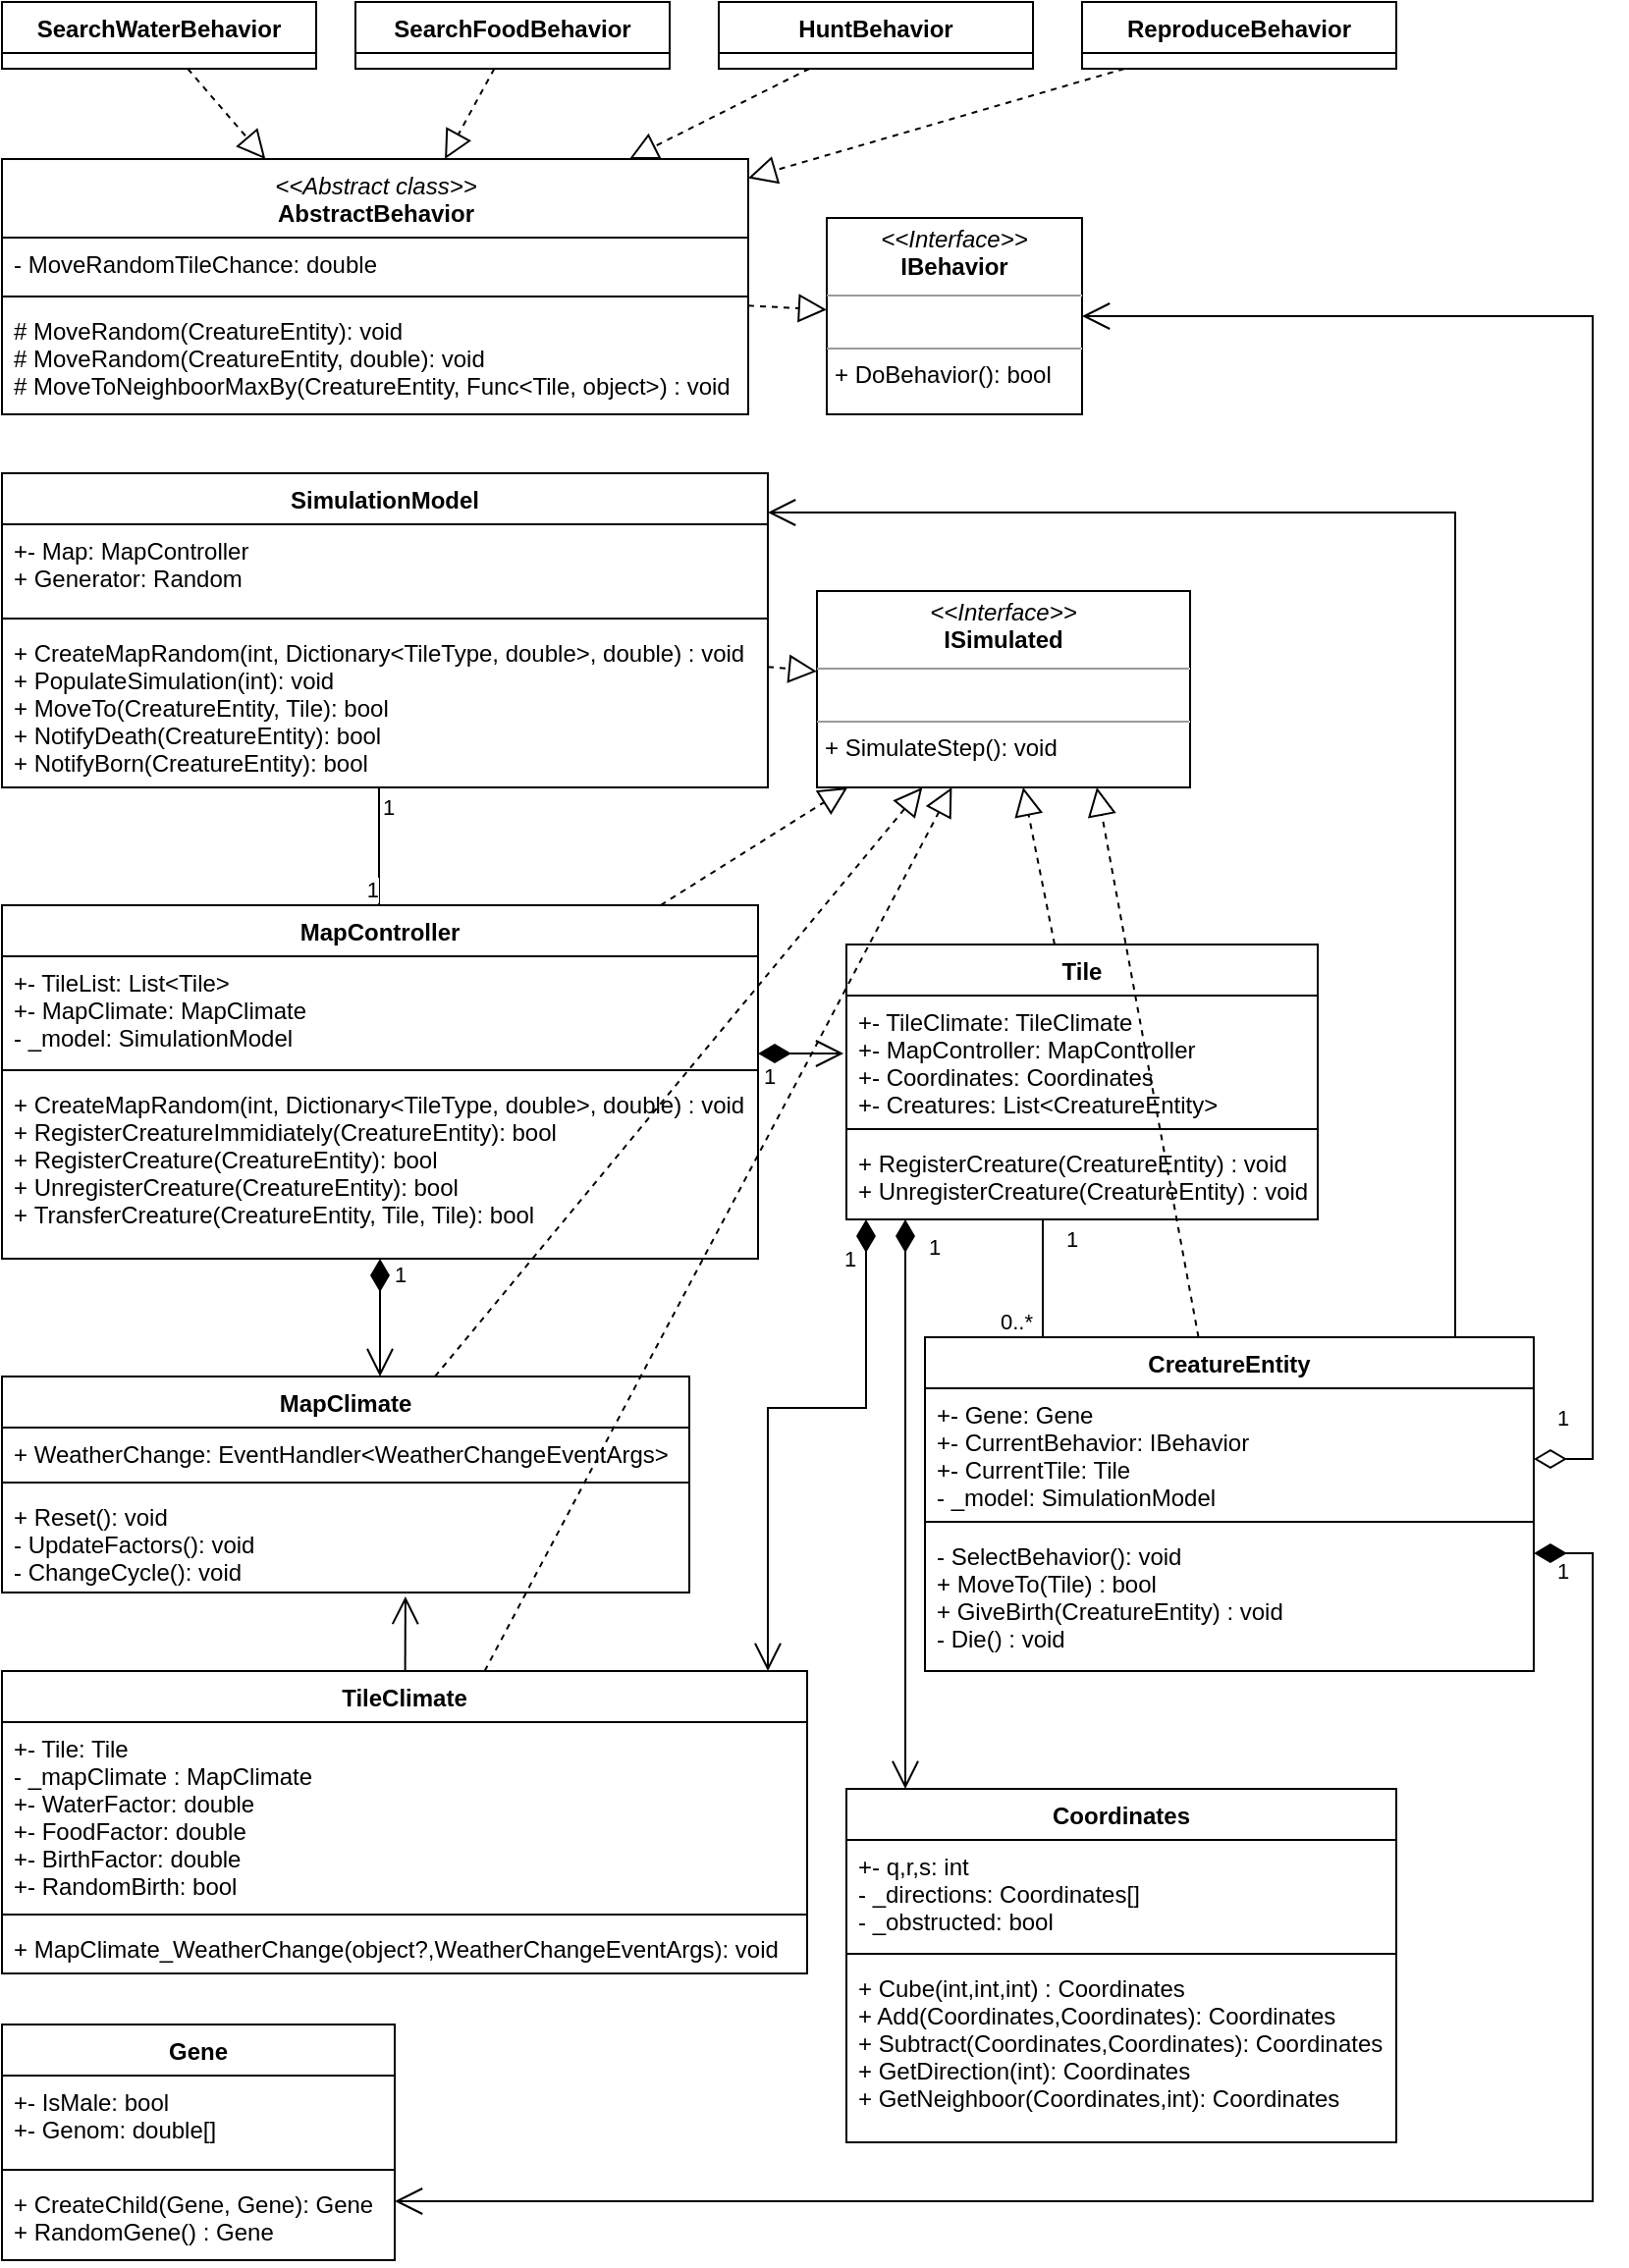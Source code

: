 <mxfile version="17.4.5" type="device"><diagram id="NXbVihIPCq2T1thtaOVZ" name="Page-1"><mxGraphModel dx="1497" dy="742" grid="1" gridSize="10" guides="1" tooltips="1" connect="1" arrows="1" fold="1" page="1" pageScale="1" pageWidth="827" pageHeight="1169" math="0" shadow="0"><root><mxCell id="0"/><mxCell id="1" parent="0"/><mxCell id="KNJFSg-WG_PmWsRkMeY_-1" value="Gene" style="swimlane;fontStyle=1;align=center;verticalAlign=top;childLayout=stackLayout;horizontal=1;startSize=26;horizontalStack=0;resizeParent=1;resizeParentMax=0;resizeLast=0;collapsible=1;marginBottom=0;" parent="1" vertex="1"><mxGeometry y="1040" width="200" height="120" as="geometry"/></mxCell><mxCell id="KNJFSg-WG_PmWsRkMeY_-2" value="+- IsMale: bool&#10;+- Genom: double[]&#10;" style="text;strokeColor=none;fillColor=none;align=left;verticalAlign=top;spacingLeft=4;spacingRight=4;overflow=hidden;rotatable=0;points=[[0,0.5],[1,0.5]];portConstraint=eastwest;" parent="KNJFSg-WG_PmWsRkMeY_-1" vertex="1"><mxGeometry y="26" width="200" height="44" as="geometry"/></mxCell><mxCell id="KNJFSg-WG_PmWsRkMeY_-3" value="" style="line;strokeWidth=1;fillColor=none;align=left;verticalAlign=middle;spacingTop=-1;spacingLeft=3;spacingRight=3;rotatable=0;labelPosition=right;points=[];portConstraint=eastwest;" parent="KNJFSg-WG_PmWsRkMeY_-1" vertex="1"><mxGeometry y="70" width="200" height="8" as="geometry"/></mxCell><mxCell id="KNJFSg-WG_PmWsRkMeY_-4" value="+ CreateChild(Gene, Gene): Gene&#10;+ RandomGene() : Gene&#10;" style="text;strokeColor=none;fillColor=none;align=left;verticalAlign=top;spacingLeft=4;spacingRight=4;overflow=hidden;rotatable=0;points=[[0,0.5],[1,0.5]];portConstraint=eastwest;" parent="KNJFSg-WG_PmWsRkMeY_-1" vertex="1"><mxGeometry y="78" width="200" height="42" as="geometry"/></mxCell><mxCell id="KNJFSg-WG_PmWsRkMeY_-43" value="&lt;p style=&quot;margin: 0px ; margin-top: 4px ; text-align: center&quot;&gt;&lt;i&gt;&amp;lt;&amp;lt;Interface&amp;gt;&amp;gt;&lt;/i&gt;&lt;br&gt;&lt;b&gt;IBehavior&lt;/b&gt;&lt;/p&gt;&lt;hr size=&quot;1&quot;&gt;&lt;p style=&quot;margin: 0px ; margin-left: 4px&quot;&gt;&lt;br&gt;&lt;/p&gt;&lt;hr size=&quot;1&quot;&gt;&lt;p style=&quot;margin: 0px ; margin-left: 4px&quot;&gt;+ DoBehavior(): bool&lt;/p&gt;" style="verticalAlign=top;align=left;overflow=fill;fontSize=12;fontFamily=Helvetica;html=1;" parent="1" vertex="1"><mxGeometry x="420" y="120" width="130" height="100" as="geometry"/></mxCell><mxCell id="KNJFSg-WG_PmWsRkMeY_-48" value="CreatureEntity" style="swimlane;fontStyle=1;align=center;verticalAlign=top;childLayout=stackLayout;horizontal=1;startSize=26;horizontalStack=0;resizeParent=1;resizeParentMax=0;resizeLast=0;collapsible=1;marginBottom=0;" parent="1" vertex="1"><mxGeometry x="470" y="690" width="310" height="170" as="geometry"/></mxCell><mxCell id="KNJFSg-WG_PmWsRkMeY_-49" value="+- Gene: Gene&#10;+- CurrentBehavior: IBehavior&#10;+- CurrentTile: Tile&#10;- _model: SimulationModel" style="text;strokeColor=none;fillColor=none;align=left;verticalAlign=top;spacingLeft=4;spacingRight=4;overflow=hidden;rotatable=0;points=[[0,0.5],[1,0.5]];portConstraint=eastwest;" parent="KNJFSg-WG_PmWsRkMeY_-48" vertex="1"><mxGeometry y="26" width="310" height="64" as="geometry"/></mxCell><mxCell id="KNJFSg-WG_PmWsRkMeY_-50" value="" style="line;strokeWidth=1;fillColor=none;align=left;verticalAlign=middle;spacingTop=-1;spacingLeft=3;spacingRight=3;rotatable=0;labelPosition=right;points=[];portConstraint=eastwest;" parent="KNJFSg-WG_PmWsRkMeY_-48" vertex="1"><mxGeometry y="90" width="310" height="8" as="geometry"/></mxCell><mxCell id="KNJFSg-WG_PmWsRkMeY_-51" value="- SelectBehavior(): void&#10;+ MoveTo(Tile) : bool&#10;+ GiveBirth(CreatureEntity) : void&#10;- Die() : void" style="text;strokeColor=none;fillColor=none;align=left;verticalAlign=top;spacingLeft=4;spacingRight=4;overflow=hidden;rotatable=0;points=[[0,0.5],[1,0.5]];portConstraint=eastwest;" parent="KNJFSg-WG_PmWsRkMeY_-48" vertex="1"><mxGeometry y="98" width="310" height="72" as="geometry"/></mxCell><mxCell id="KNJFSg-WG_PmWsRkMeY_-52" value="1" style="endArrow=open;html=1;endSize=12;startArrow=diamondThin;startSize=14;startFill=1;edgeStyle=orthogonalEdgeStyle;align=left;verticalAlign=bottom;rounded=0;" parent="1" source="KNJFSg-WG_PmWsRkMeY_-48" target="KNJFSg-WG_PmWsRkMeY_-1" edge="1"><mxGeometry x="-0.979" y="-18" relative="1" as="geometry"><mxPoint x="240" y="170" as="sourcePoint"/><mxPoint x="680" y="150" as="targetPoint"/><mxPoint as="offset"/><Array as="points"><mxPoint x="810" y="800"/><mxPoint x="810" y="1130"/></Array></mxGeometry></mxCell><mxCell id="KNJFSg-WG_PmWsRkMeY_-54" value="1" style="endArrow=open;html=1;endSize=12;startArrow=diamondThin;startSize=14;startFill=0;edgeStyle=orthogonalEdgeStyle;align=left;verticalAlign=bottom;rounded=0;entryX=1;entryY=0.5;entryDx=0;entryDy=0;" parent="1" source="KNJFSg-WG_PmWsRkMeY_-48" target="KNJFSg-WG_PmWsRkMeY_-43" edge="1"><mxGeometry x="-0.977" y="12" relative="1" as="geometry"><mxPoint x="520" y="290" as="sourcePoint"/><mxPoint x="640" y="250" as="targetPoint"/><mxPoint as="offset"/><Array as="points"><mxPoint x="810" y="752"/><mxPoint x="810" y="170"/></Array></mxGeometry></mxCell><mxCell id="KNJFSg-WG_PmWsRkMeY_-56" value="SearchWaterBehavior" style="swimlane;fontStyle=1;align=center;verticalAlign=top;childLayout=stackLayout;horizontal=1;startSize=26;horizontalStack=0;resizeParent=1;resizeParentMax=0;resizeLast=0;collapsible=1;marginBottom=0;" parent="1" vertex="1"><mxGeometry y="10" width="160" height="34" as="geometry"/></mxCell><mxCell id="KNJFSg-WG_PmWsRkMeY_-60" value="SearchFoodBehavior" style="swimlane;fontStyle=1;align=center;verticalAlign=top;childLayout=stackLayout;horizontal=1;startSize=26;horizontalStack=0;resizeParent=1;resizeParentMax=0;resizeLast=0;collapsible=1;marginBottom=0;" parent="1" vertex="1"><mxGeometry x="180" y="10" width="160" height="34" as="geometry"><mxRectangle x="210" y="40" width="110" height="26" as="alternateBounds"/></mxGeometry></mxCell><mxCell id="KNJFSg-WG_PmWsRkMeY_-64" value="HuntBehavior" style="swimlane;fontStyle=1;align=center;verticalAlign=top;childLayout=stackLayout;horizontal=1;startSize=26;horizontalStack=0;resizeParent=1;resizeParentMax=0;resizeLast=0;collapsible=1;marginBottom=0;" parent="1" vertex="1"><mxGeometry x="365" y="10" width="160" height="34" as="geometry"/></mxCell><mxCell id="KNJFSg-WG_PmWsRkMeY_-68" value="ReproduceBehavior" style="swimlane;fontStyle=1;align=center;verticalAlign=top;childLayout=stackLayout;horizontal=1;startSize=26;horizontalStack=0;resizeParent=1;resizeParentMax=0;resizeLast=0;collapsible=1;marginBottom=0;" parent="1" vertex="1"><mxGeometry x="550" y="10" width="160" height="34" as="geometry"/></mxCell><mxCell id="KNJFSg-WG_PmWsRkMeY_-80" value="MapController" style="swimlane;fontStyle=1;align=center;verticalAlign=top;childLayout=stackLayout;horizontal=1;startSize=26;horizontalStack=0;resizeParent=1;resizeParentMax=0;resizeLast=0;collapsible=1;marginBottom=0;" parent="1" vertex="1"><mxGeometry y="470" width="385" height="180" as="geometry"/></mxCell><mxCell id="KNJFSg-WG_PmWsRkMeY_-81" value="+- TileList: List&lt;Tile&gt;&#10;+- MapClimate: MapClimate&#10;- _model: SimulationModel" style="text;strokeColor=none;fillColor=none;align=left;verticalAlign=top;spacingLeft=4;spacingRight=4;overflow=hidden;rotatable=0;points=[[0,0.5],[1,0.5]];portConstraint=eastwest;" parent="KNJFSg-WG_PmWsRkMeY_-80" vertex="1"><mxGeometry y="26" width="385" height="54" as="geometry"/></mxCell><mxCell id="KNJFSg-WG_PmWsRkMeY_-82" value="" style="line;strokeWidth=1;fillColor=none;align=left;verticalAlign=middle;spacingTop=-1;spacingLeft=3;spacingRight=3;rotatable=0;labelPosition=right;points=[];portConstraint=eastwest;" parent="KNJFSg-WG_PmWsRkMeY_-80" vertex="1"><mxGeometry y="80" width="385" height="8" as="geometry"/></mxCell><mxCell id="KNJFSg-WG_PmWsRkMeY_-83" value="+ CreateMapRandom(int, Dictionary&lt;TileType, double&gt;, double) : void&#10;+ RegisterCreatureImmidiately(CreatureEntity): bool&#10;+ RegisterCreature(CreatureEntity): bool&#10;+ UnregisterCreature(CreatureEntity): bool &#10;+ TransferCreature(CreatureEntity, Tile, Tile): bool" style="text;strokeColor=none;fillColor=none;align=left;verticalAlign=top;spacingLeft=4;spacingRight=4;overflow=hidden;rotatable=0;points=[[0,0.5],[1,0.5]];portConstraint=eastwest;" parent="KNJFSg-WG_PmWsRkMeY_-80" vertex="1"><mxGeometry y="88" width="385" height="92" as="geometry"/></mxCell><mxCell id="KNJFSg-WG_PmWsRkMeY_-84" value="Tile" style="swimlane;fontStyle=1;align=center;verticalAlign=top;childLayout=stackLayout;horizontal=1;startSize=26;horizontalStack=0;resizeParent=1;resizeParentMax=0;resizeLast=0;collapsible=1;marginBottom=0;" parent="1" vertex="1"><mxGeometry x="430" y="490" width="240" height="140" as="geometry"/></mxCell><mxCell id="KNJFSg-WG_PmWsRkMeY_-85" value="+- TileClimate: TileClimate&#10;+- MapController: MapController&#10;+- Coordinates: Coordinates&#10;+- Creatures: List&lt;CreatureEntity&gt;" style="text;strokeColor=none;fillColor=none;align=left;verticalAlign=top;spacingLeft=4;spacingRight=4;overflow=hidden;rotatable=0;points=[[0,0.5],[1,0.5]];portConstraint=eastwest;" parent="KNJFSg-WG_PmWsRkMeY_-84" vertex="1"><mxGeometry y="26" width="240" height="64" as="geometry"/></mxCell><mxCell id="KNJFSg-WG_PmWsRkMeY_-86" value="" style="line;strokeWidth=1;fillColor=none;align=left;verticalAlign=middle;spacingTop=-1;spacingLeft=3;spacingRight=3;rotatable=0;labelPosition=right;points=[];portConstraint=eastwest;" parent="KNJFSg-WG_PmWsRkMeY_-84" vertex="1"><mxGeometry y="90" width="240" height="8" as="geometry"/></mxCell><mxCell id="KNJFSg-WG_PmWsRkMeY_-87" value="+ RegisterCreature(CreatureEntity) : void&#10;+ UnregisterCreature(CreatureEntity) : void" style="text;strokeColor=none;fillColor=none;align=left;verticalAlign=top;spacingLeft=4;spacingRight=4;overflow=hidden;rotatable=0;points=[[0,0.5],[1,0.5]];portConstraint=eastwest;" parent="KNJFSg-WG_PmWsRkMeY_-84" vertex="1"><mxGeometry y="98" width="240" height="42" as="geometry"/></mxCell><mxCell id="KNJFSg-WG_PmWsRkMeY_-92" value="MapClimate" style="swimlane;fontStyle=1;align=center;verticalAlign=top;childLayout=stackLayout;horizontal=1;startSize=26;horizontalStack=0;resizeParent=1;resizeParentMax=0;resizeLast=0;collapsible=1;marginBottom=0;" parent="1" vertex="1"><mxGeometry y="710" width="350" height="110" as="geometry"/></mxCell><mxCell id="KNJFSg-WG_PmWsRkMeY_-93" value="+ WeatherChange: EventHandler&lt;WeatherChangeEventArgs&gt;" style="text;strokeColor=none;fillColor=none;align=left;verticalAlign=top;spacingLeft=4;spacingRight=4;overflow=hidden;rotatable=0;points=[[0,0.5],[1,0.5]];portConstraint=eastwest;" parent="KNJFSg-WG_PmWsRkMeY_-92" vertex="1"><mxGeometry y="26" width="350" height="24" as="geometry"/></mxCell><mxCell id="KNJFSg-WG_PmWsRkMeY_-94" value="" style="line;strokeWidth=1;fillColor=none;align=left;verticalAlign=middle;spacingTop=-1;spacingLeft=3;spacingRight=3;rotatable=0;labelPosition=right;points=[];portConstraint=eastwest;" parent="KNJFSg-WG_PmWsRkMeY_-92" vertex="1"><mxGeometry y="50" width="350" height="8" as="geometry"/></mxCell><mxCell id="KNJFSg-WG_PmWsRkMeY_-95" value="+ Reset(): void&#10;- UpdateFactors(): void&#10;- ChangeCycle(): void" style="text;strokeColor=none;fillColor=none;align=left;verticalAlign=top;spacingLeft=4;spacingRight=4;overflow=hidden;rotatable=0;points=[[0,0.5],[1,0.5]];portConstraint=eastwest;" parent="KNJFSg-WG_PmWsRkMeY_-92" vertex="1"><mxGeometry y="58" width="350" height="52" as="geometry"/></mxCell><mxCell id="KNJFSg-WG_PmWsRkMeY_-96" value="TileClimate" style="swimlane;fontStyle=1;align=center;verticalAlign=top;childLayout=stackLayout;horizontal=1;startSize=26;horizontalStack=0;resizeParent=1;resizeParentMax=0;resizeLast=0;collapsible=1;marginBottom=0;" parent="1" vertex="1"><mxGeometry y="860" width="410" height="154" as="geometry"/></mxCell><mxCell id="KNJFSg-WG_PmWsRkMeY_-97" value="+- Tile: Tile&#10;- _mapClimate : MapClimate&#10;+- WaterFactor: double&#10;+- FoodFactor: double&#10;+- BirthFactor: double&#10;+- RandomBirth: bool" style="text;strokeColor=none;fillColor=none;align=left;verticalAlign=top;spacingLeft=4;spacingRight=4;overflow=hidden;rotatable=0;points=[[0,0.5],[1,0.5]];portConstraint=eastwest;" parent="KNJFSg-WG_PmWsRkMeY_-96" vertex="1"><mxGeometry y="26" width="410" height="94" as="geometry"/></mxCell><mxCell id="KNJFSg-WG_PmWsRkMeY_-98" value="" style="line;strokeWidth=1;fillColor=none;align=left;verticalAlign=middle;spacingTop=-1;spacingLeft=3;spacingRight=3;rotatable=0;labelPosition=right;points=[];portConstraint=eastwest;" parent="KNJFSg-WG_PmWsRkMeY_-96" vertex="1"><mxGeometry y="120" width="410" height="8" as="geometry"/></mxCell><mxCell id="KNJFSg-WG_PmWsRkMeY_-99" value="+ MapClimate_WeatherChange(object?,WeatherChangeEventArgs): void" style="text;strokeColor=none;fillColor=none;align=left;verticalAlign=top;spacingLeft=4;spacingRight=4;overflow=hidden;rotatable=0;points=[[0,0.5],[1,0.5]];portConstraint=eastwest;" parent="KNJFSg-WG_PmWsRkMeY_-96" vertex="1"><mxGeometry y="128" width="410" height="26" as="geometry"/></mxCell><mxCell id="KNJFSg-WG_PmWsRkMeY_-104" value="SimulationModel" style="swimlane;fontStyle=1;align=center;verticalAlign=top;childLayout=stackLayout;horizontal=1;startSize=26;horizontalStack=0;resizeParent=1;resizeParentMax=0;resizeLast=0;collapsible=1;marginBottom=0;" parent="1" vertex="1"><mxGeometry y="250" width="390" height="160" as="geometry"/></mxCell><mxCell id="KNJFSg-WG_PmWsRkMeY_-105" value="+- Map: MapController&#10;+ Generator: Random" style="text;strokeColor=none;fillColor=none;align=left;verticalAlign=top;spacingLeft=4;spacingRight=4;overflow=hidden;rotatable=0;points=[[0,0.5],[1,0.5]];portConstraint=eastwest;" parent="KNJFSg-WG_PmWsRkMeY_-104" vertex="1"><mxGeometry y="26" width="390" height="44" as="geometry"/></mxCell><mxCell id="KNJFSg-WG_PmWsRkMeY_-106" value="" style="line;strokeWidth=1;fillColor=none;align=left;verticalAlign=middle;spacingTop=-1;spacingLeft=3;spacingRight=3;rotatable=0;labelPosition=right;points=[];portConstraint=eastwest;" parent="KNJFSg-WG_PmWsRkMeY_-104" vertex="1"><mxGeometry y="70" width="390" height="8" as="geometry"/></mxCell><mxCell id="KNJFSg-WG_PmWsRkMeY_-107" value="+ CreateMapRandom(int, Dictionary&lt;TileType, double&gt;, double) : void&#10;+ PopulateSimulation(int): void&#10;+ MoveTo(CreatureEntity, Tile): bool&#10;+ NotifyDeath(CreatureEntity): bool&#10;+ NotifyBorn(CreatureEntity): bool" style="text;strokeColor=none;fillColor=none;align=left;verticalAlign=top;spacingLeft=4;spacingRight=4;overflow=hidden;rotatable=0;points=[[0,0.5],[1,0.5]];portConstraint=eastwest;" parent="KNJFSg-WG_PmWsRkMeY_-104" vertex="1"><mxGeometry y="78" width="390" height="82" as="geometry"/></mxCell><mxCell id="KNJFSg-WG_PmWsRkMeY_-112" value="" style="endArrow=block;dashed=1;endFill=0;endSize=12;html=1;rounded=0;" parent="1" source="KNJFSg-WG_PmWsRkMeY_-68" target="QwKn0YzZzqVlDJcKkue2-1" edge="1"><mxGeometry width="160" relative="1" as="geometry"><mxPoint x="500" y="450" as="sourcePoint"/><mxPoint x="480" y="10" as="targetPoint"/></mxGeometry></mxCell><mxCell id="KNJFSg-WG_PmWsRkMeY_-113" value="" style="endArrow=block;dashed=1;endFill=0;endSize=12;html=1;rounded=0;" parent="1" source="KNJFSg-WG_PmWsRkMeY_-64" target="QwKn0YzZzqVlDJcKkue2-1" edge="1"><mxGeometry width="160" relative="1" as="geometry"><mxPoint x="486.02" y="-24" as="sourcePoint"/><mxPoint x="390" y="28.278" as="targetPoint"/></mxGeometry></mxCell><mxCell id="KNJFSg-WG_PmWsRkMeY_-114" value="" style="endArrow=block;dashed=1;endFill=0;endSize=12;html=1;rounded=0;" parent="1" source="KNJFSg-WG_PmWsRkMeY_-60" target="QwKn0YzZzqVlDJcKkue2-1" edge="1"><mxGeometry width="160" relative="1" as="geometry"><mxPoint x="496.02" y="-14" as="sourcePoint"/><mxPoint x="400" y="38.278" as="targetPoint"/></mxGeometry></mxCell><mxCell id="KNJFSg-WG_PmWsRkMeY_-115" value="" style="endArrow=block;dashed=1;endFill=0;endSize=12;html=1;rounded=0;" parent="1" source="KNJFSg-WG_PmWsRkMeY_-56" target="QwKn0YzZzqVlDJcKkue2-1" edge="1"><mxGeometry width="160" relative="1" as="geometry"><mxPoint x="506.02" y="-4" as="sourcePoint"/><mxPoint x="410" y="48.278" as="targetPoint"/></mxGeometry></mxCell><mxCell id="KNJFSg-WG_PmWsRkMeY_-121" value="" style="endArrow=none;html=1;edgeStyle=orthogonalEdgeStyle;rounded=0;" parent="1" source="KNJFSg-WG_PmWsRkMeY_-104" target="KNJFSg-WG_PmWsRkMeY_-80" edge="1"><mxGeometry relative="1" as="geometry"><mxPoint x="230" y="550" as="sourcePoint"/><mxPoint x="390" y="550" as="targetPoint"/><Array as="points"><mxPoint x="192" y="430"/><mxPoint x="192" y="430"/></Array></mxGeometry></mxCell><mxCell id="KNJFSg-WG_PmWsRkMeY_-122" value="1" style="edgeLabel;resizable=0;html=1;align=left;verticalAlign=bottom;" parent="KNJFSg-WG_PmWsRkMeY_-121" connectable="0" vertex="1"><mxGeometry x="-1" relative="1" as="geometry"><mxPoint y="18" as="offset"/></mxGeometry></mxCell><mxCell id="KNJFSg-WG_PmWsRkMeY_-123" value="1" style="edgeLabel;resizable=0;html=1;align=right;verticalAlign=bottom;" parent="KNJFSg-WG_PmWsRkMeY_-121" connectable="0" vertex="1"><mxGeometry x="1" relative="1" as="geometry"/></mxCell><mxCell id="KNJFSg-WG_PmWsRkMeY_-125" value="1" style="endArrow=open;html=1;endSize=12;startArrow=diamondThin;startSize=14;startFill=1;edgeStyle=orthogonalEdgeStyle;align=left;verticalAlign=bottom;rounded=0;" parent="1" source="KNJFSg-WG_PmWsRkMeY_-80" target="KNJFSg-WG_PmWsRkMeY_-92" edge="1"><mxGeometry x="-0.429" y="5" relative="1" as="geometry"><mxPoint x="440" y="710" as="sourcePoint"/><mxPoint x="600" y="710" as="targetPoint"/><mxPoint as="offset"/><Array as="points"><mxPoint x="175" y="650"/><mxPoint x="175" y="650"/></Array></mxGeometry></mxCell><mxCell id="KNJFSg-WG_PmWsRkMeY_-126" value="" style="endArrow=none;html=1;edgeStyle=orthogonalEdgeStyle;rounded=0;" parent="1" source="KNJFSg-WG_PmWsRkMeY_-84" target="KNJFSg-WG_PmWsRkMeY_-48" edge="1"><mxGeometry relative="1" as="geometry"><mxPoint x="520" y="500" as="sourcePoint"/><mxPoint x="680" y="500" as="targetPoint"/><Array as="points"><mxPoint x="530" y="670"/><mxPoint x="530" y="670"/></Array></mxGeometry></mxCell><mxCell id="KNJFSg-WG_PmWsRkMeY_-127" value="1" style="edgeLabel;resizable=0;html=1;align=left;verticalAlign=bottom;" parent="KNJFSg-WG_PmWsRkMeY_-126" connectable="0" vertex="1"><mxGeometry x="-1" relative="1" as="geometry"><mxPoint x="10" y="18" as="offset"/></mxGeometry></mxCell><mxCell id="KNJFSg-WG_PmWsRkMeY_-128" value="0..*" style="edgeLabel;resizable=0;html=1;align=right;verticalAlign=bottom;" parent="KNJFSg-WG_PmWsRkMeY_-126" connectable="0" vertex="1"><mxGeometry x="1" relative="1" as="geometry"><mxPoint x="-5" as="offset"/></mxGeometry></mxCell><mxCell id="KNJFSg-WG_PmWsRkMeY_-129" value="1" style="endArrow=open;html=1;endSize=12;startArrow=diamondThin;startSize=14;startFill=1;edgeStyle=orthogonalEdgeStyle;align=left;verticalAlign=bottom;rounded=0;" parent="1" source="KNJFSg-WG_PmWsRkMeY_-84" target="KNJFSg-WG_PmWsRkMeY_-96" edge="1"><mxGeometry x="-0.793" y="-13" relative="1" as="geometry"><mxPoint x="420" y="670" as="sourcePoint"/><mxPoint x="425" y="660" as="targetPoint"/><mxPoint as="offset"/><Array as="points"><mxPoint x="440" y="726"/><mxPoint x="390" y="726"/></Array></mxGeometry></mxCell><mxCell id="KNJFSg-WG_PmWsRkMeY_-132" value="1" style="endArrow=open;html=1;endSize=12;startArrow=diamondThin;startSize=14;startFill=1;edgeStyle=orthogonalEdgeStyle;align=left;verticalAlign=bottom;rounded=0;entryX=-0.006;entryY=0.461;entryDx=0;entryDy=0;entryPerimeter=0;" parent="1" source="KNJFSg-WG_PmWsRkMeY_-80" target="KNJFSg-WG_PmWsRkMeY_-85" edge="1"><mxGeometry x="-0.943" y="-20" relative="1" as="geometry"><mxPoint x="370" y="540" as="sourcePoint"/><mxPoint x="660" y="570" as="targetPoint"/><mxPoint as="offset"/><Array as="points"><mxPoint x="407" y="546"/></Array></mxGeometry></mxCell><mxCell id="zUnhGRHl24Qg7pDSaPSS-2" value="&lt;p style=&quot;margin: 0px ; margin-top: 4px ; text-align: center&quot;&gt;&lt;i&gt;&amp;lt;&amp;lt;Interface&amp;gt;&amp;gt;&lt;/i&gt;&lt;br&gt;&lt;b&gt;ISimulated&lt;/b&gt;&lt;/p&gt;&lt;hr size=&quot;1&quot;&gt;&lt;p style=&quot;margin: 0px ; margin-left: 4px&quot;&gt;&lt;br&gt;&lt;/p&gt;&lt;hr size=&quot;1&quot;&gt;&lt;p style=&quot;margin: 0px ; margin-left: 4px&quot;&gt;+ SimulateStep(): void&lt;/p&gt;" style="verticalAlign=top;align=left;overflow=fill;fontSize=12;fontFamily=Helvetica;html=1;" parent="1" vertex="1"><mxGeometry x="415" y="310" width="190" height="100" as="geometry"/></mxCell><mxCell id="zUnhGRHl24Qg7pDSaPSS-3" value="" style="endArrow=block;dashed=1;endFill=0;endSize=12;html=1;rounded=0;entryX=0.75;entryY=1;entryDx=0;entryDy=0;" parent="1" source="KNJFSg-WG_PmWsRkMeY_-48" target="zUnhGRHl24Qg7pDSaPSS-2" edge="1"><mxGeometry width="160" relative="1" as="geometry"><mxPoint x="110" y="130" as="sourcePoint"/><mxPoint x="270" y="130" as="targetPoint"/></mxGeometry></mxCell><mxCell id="zUnhGRHl24Qg7pDSaPSS-4" value="" style="endArrow=block;dashed=1;endFill=0;endSize=12;html=1;rounded=0;" parent="1" source="KNJFSg-WG_PmWsRkMeY_-104" target="zUnhGRHl24Qg7pDSaPSS-2" edge="1"><mxGeometry width="160" relative="1" as="geometry"><mxPoint x="210" y="550" as="sourcePoint"/><mxPoint x="370" y="550" as="targetPoint"/></mxGeometry></mxCell><mxCell id="zUnhGRHl24Qg7pDSaPSS-5" value="" style="endArrow=block;dashed=1;endFill=0;endSize=12;html=1;rounded=0;" parent="1" source="KNJFSg-WG_PmWsRkMeY_-80" target="zUnhGRHl24Qg7pDSaPSS-2" edge="1"><mxGeometry width="160" relative="1" as="geometry"><mxPoint x="140" y="520" as="sourcePoint"/><mxPoint x="300" y="520" as="targetPoint"/></mxGeometry></mxCell><mxCell id="zUnhGRHl24Qg7pDSaPSS-6" value="" style="endArrow=block;dashed=1;endFill=0;endSize=12;html=1;rounded=0;" parent="1" source="KNJFSg-WG_PmWsRkMeY_-92" target="zUnhGRHl24Qg7pDSaPSS-2" edge="1"><mxGeometry width="160" relative="1" as="geometry"><mxPoint x="340" y="640" as="sourcePoint"/><mxPoint x="500" y="640" as="targetPoint"/></mxGeometry></mxCell><mxCell id="zUnhGRHl24Qg7pDSaPSS-7" value="" style="endArrow=block;dashed=1;endFill=0;endSize=12;html=1;rounded=0;" parent="1" source="KNJFSg-WG_PmWsRkMeY_-96" target="zUnhGRHl24Qg7pDSaPSS-2" edge="1"><mxGeometry width="160" relative="1" as="geometry"><mxPoint x="380" y="700" as="sourcePoint"/><mxPoint x="540" y="700" as="targetPoint"/><Array as="points"><mxPoint x="410" y="550"/></Array></mxGeometry></mxCell><mxCell id="zUnhGRHl24Qg7pDSaPSS-8" value="" style="endArrow=block;dashed=1;endFill=0;endSize=12;html=1;rounded=0;" parent="1" source="KNJFSg-WG_PmWsRkMeY_-84" target="zUnhGRHl24Qg7pDSaPSS-2" edge="1"><mxGeometry width="160" relative="1" as="geometry"><mxPoint x="600" y="540" as="sourcePoint"/><mxPoint x="760" y="540" as="targetPoint"/></mxGeometry></mxCell><mxCell id="zUnhGRHl24Qg7pDSaPSS-10" value="Coordinates" style="swimlane;fontStyle=1;align=center;verticalAlign=top;childLayout=stackLayout;horizontal=1;startSize=26;horizontalStack=0;resizeParent=1;resizeParentMax=0;resizeLast=0;collapsible=1;marginBottom=0;" parent="1" vertex="1"><mxGeometry x="430" y="920" width="280" height="180" as="geometry"/></mxCell><mxCell id="zUnhGRHl24Qg7pDSaPSS-11" value="+- q,r,s: int&#10;- _directions: Coordinates[]&#10;- _obstructed: bool" style="text;strokeColor=none;fillColor=none;align=left;verticalAlign=top;spacingLeft=4;spacingRight=4;overflow=hidden;rotatable=0;points=[[0,0.5],[1,0.5]];portConstraint=eastwest;" parent="zUnhGRHl24Qg7pDSaPSS-10" vertex="1"><mxGeometry y="26" width="280" height="54" as="geometry"/></mxCell><mxCell id="zUnhGRHl24Qg7pDSaPSS-12" value="" style="line;strokeWidth=1;fillColor=none;align=left;verticalAlign=middle;spacingTop=-1;spacingLeft=3;spacingRight=3;rotatable=0;labelPosition=right;points=[];portConstraint=eastwest;" parent="zUnhGRHl24Qg7pDSaPSS-10" vertex="1"><mxGeometry y="80" width="280" height="8" as="geometry"/></mxCell><mxCell id="zUnhGRHl24Qg7pDSaPSS-13" value="+ Cube(int,int,int) : Coordinates&#10;+ Add(Coordinates,Coordinates): Coordinates&#10;+ Subtract(Coordinates,Coordinates): Coordinates&#10;+ GetDirection(int): Coordinates&#10;+ GetNeighboor(Coordinates,int): Coordinates" style="text;strokeColor=none;fillColor=none;align=left;verticalAlign=top;spacingLeft=4;spacingRight=4;overflow=hidden;rotatable=0;points=[[0,0.5],[1,0.5]];portConstraint=eastwest;" parent="zUnhGRHl24Qg7pDSaPSS-10" vertex="1"><mxGeometry y="88" width="280" height="92" as="geometry"/></mxCell><mxCell id="zUnhGRHl24Qg7pDSaPSS-14" value="1" style="endArrow=open;html=1;endSize=12;startArrow=diamondThin;startSize=14;startFill=1;edgeStyle=orthogonalEdgeStyle;align=left;verticalAlign=bottom;rounded=0;" parent="1" source="KNJFSg-WG_PmWsRkMeY_-84" target="zUnhGRHl24Qg7pDSaPSS-10" edge="1"><mxGeometry x="-0.842" y="10" relative="1" as="geometry"><mxPoint x="910" y="670" as="sourcePoint"/><mxPoint x="490" y="590" as="targetPoint"/><mxPoint as="offset"/><Array as="points"><mxPoint x="460" y="750"/><mxPoint x="460" y="750"/></Array></mxGeometry></mxCell><mxCell id="QwKn0YzZzqVlDJcKkue2-1" value="&amp;lt;&amp;lt;Abstract class&amp;gt;&amp;gt;&lt;br&gt;&lt;b style=&quot;font-style: normal&quot;&gt;AbstractBehavior&lt;/b&gt;" style="swimlane;fontStyle=2;align=center;verticalAlign=top;childLayout=stackLayout;horizontal=1;startSize=40;horizontalStack=0;resizeParent=1;resizeParentMax=0;resizeLast=0;collapsible=1;marginBottom=0;html=1;" vertex="1" parent="1"><mxGeometry y="90" width="380" height="130" as="geometry"/></mxCell><mxCell id="QwKn0YzZzqVlDJcKkue2-2" value="- MoveRandomTileChance: double" style="text;strokeColor=none;fillColor=none;align=left;verticalAlign=top;spacingLeft=4;spacingRight=4;overflow=hidden;rotatable=0;points=[[0,0.5],[1,0.5]];portConstraint=eastwest;" vertex="1" parent="QwKn0YzZzqVlDJcKkue2-1"><mxGeometry y="40" width="380" height="26" as="geometry"/></mxCell><mxCell id="QwKn0YzZzqVlDJcKkue2-3" value="" style="line;strokeWidth=1;fillColor=none;align=left;verticalAlign=middle;spacingTop=-1;spacingLeft=3;spacingRight=3;rotatable=0;labelPosition=right;points=[];portConstraint=eastwest;" vertex="1" parent="QwKn0YzZzqVlDJcKkue2-1"><mxGeometry y="66" width="380" height="8" as="geometry"/></mxCell><mxCell id="QwKn0YzZzqVlDJcKkue2-4" value="# MoveRandom(CreatureEntity): void&#10;# MoveRandom(CreatureEntity, double): void&#10;# MoveToNeighboorMaxBy(CreatureEntity, Func&lt;Tile, object&gt;) : void" style="text;strokeColor=none;fillColor=none;align=left;verticalAlign=top;spacingLeft=4;spacingRight=4;overflow=hidden;rotatable=0;points=[[0,0.5],[1,0.5]];portConstraint=eastwest;" vertex="1" parent="QwKn0YzZzqVlDJcKkue2-1"><mxGeometry y="74" width="380" height="56" as="geometry"/></mxCell><mxCell id="QwKn0YzZzqVlDJcKkue2-7" value="" style="endArrow=open;endFill=1;endSize=12;html=1;rounded=0;entryX=0.587;entryY=1.038;entryDx=0;entryDy=0;entryPerimeter=0;" edge="1" parent="1" source="KNJFSg-WG_PmWsRkMeY_-96" target="KNJFSg-WG_PmWsRkMeY_-95"><mxGeometry width="160" relative="1" as="geometry"><mxPoint x="150" y="750" as="sourcePoint"/><mxPoint x="310" y="750" as="targetPoint"/></mxGeometry></mxCell><mxCell id="QwKn0YzZzqVlDJcKkue2-8" value="" style="endArrow=block;dashed=1;endFill=0;endSize=12;html=1;rounded=0;" edge="1" parent="1" source="QwKn0YzZzqVlDJcKkue2-1" target="KNJFSg-WG_PmWsRkMeY_-43"><mxGeometry width="160" relative="1" as="geometry"><mxPoint x="480" y="-60" as="sourcePoint"/><mxPoint x="640" y="-60" as="targetPoint"/></mxGeometry></mxCell><mxCell id="QwKn0YzZzqVlDJcKkue2-17" value="" style="endArrow=open;html=1;endSize=12;startArrow=none;startSize=14;startFill=0;edgeStyle=orthogonalEdgeStyle;align=left;verticalAlign=bottom;rounded=0;" edge="1" parent="1" source="KNJFSg-WG_PmWsRkMeY_-48" target="KNJFSg-WG_PmWsRkMeY_-104"><mxGeometry x="-0.784" y="-10" relative="1" as="geometry"><mxPoint x="450" y="642" as="sourcePoint"/><mxPoint x="400" y="830" as="targetPoint"/><mxPoint as="offset"/><Array as="points"><mxPoint x="740" y="270"/></Array></mxGeometry></mxCell></root></mxGraphModel></diagram></mxfile>